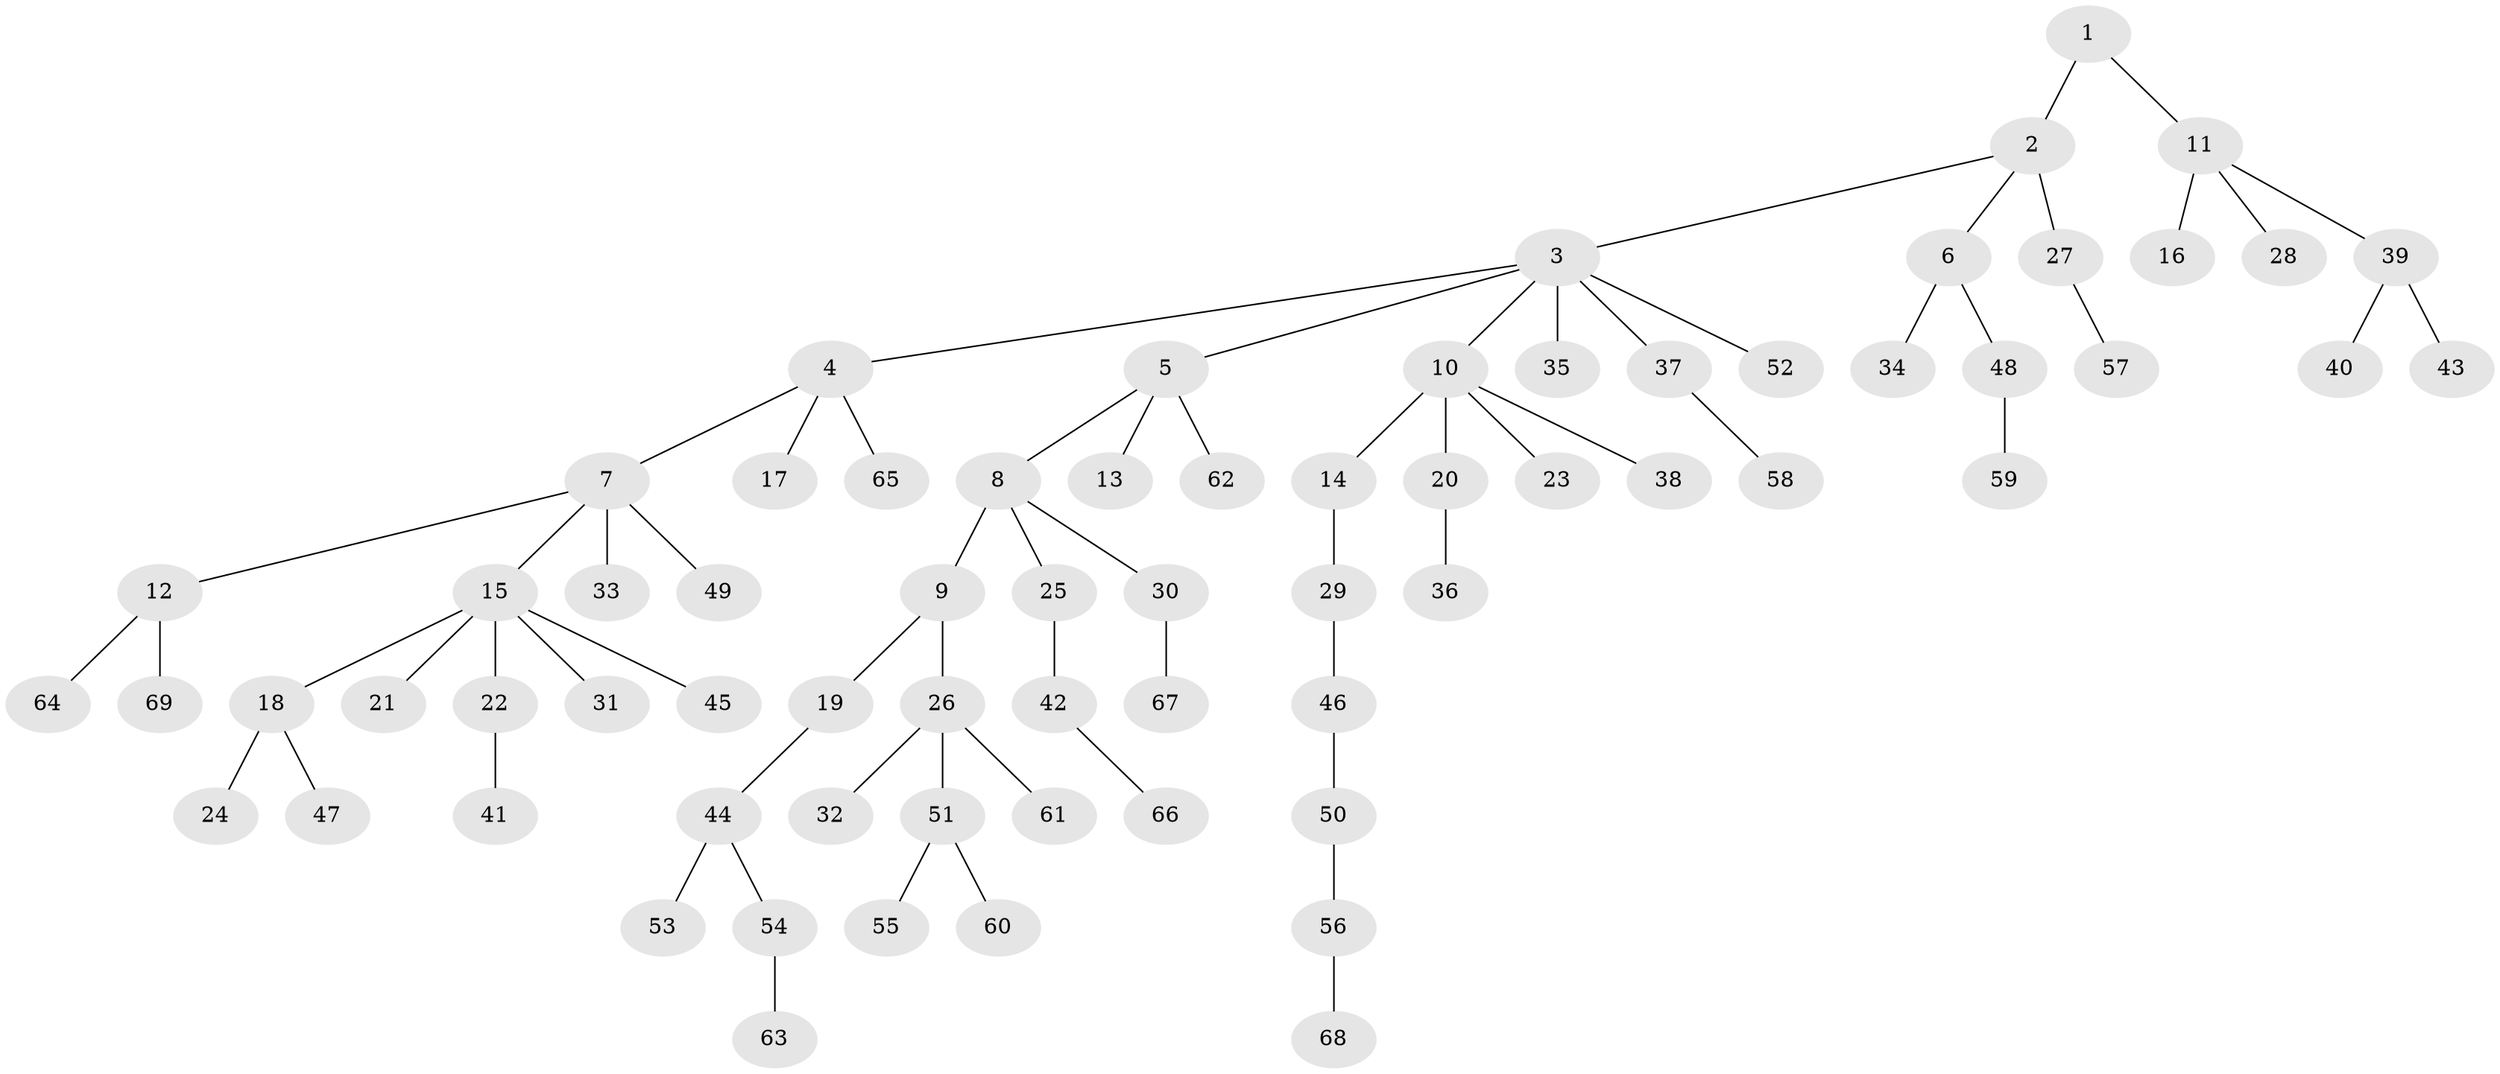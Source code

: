 // Generated by graph-tools (version 1.1) at 2025/15/03/09/25 04:15:21]
// undirected, 69 vertices, 68 edges
graph export_dot {
graph [start="1"]
  node [color=gray90,style=filled];
  1;
  2;
  3;
  4;
  5;
  6;
  7;
  8;
  9;
  10;
  11;
  12;
  13;
  14;
  15;
  16;
  17;
  18;
  19;
  20;
  21;
  22;
  23;
  24;
  25;
  26;
  27;
  28;
  29;
  30;
  31;
  32;
  33;
  34;
  35;
  36;
  37;
  38;
  39;
  40;
  41;
  42;
  43;
  44;
  45;
  46;
  47;
  48;
  49;
  50;
  51;
  52;
  53;
  54;
  55;
  56;
  57;
  58;
  59;
  60;
  61;
  62;
  63;
  64;
  65;
  66;
  67;
  68;
  69;
  1 -- 2;
  1 -- 11;
  2 -- 3;
  2 -- 6;
  2 -- 27;
  3 -- 4;
  3 -- 5;
  3 -- 10;
  3 -- 35;
  3 -- 37;
  3 -- 52;
  4 -- 7;
  4 -- 17;
  4 -- 65;
  5 -- 8;
  5 -- 13;
  5 -- 62;
  6 -- 34;
  6 -- 48;
  7 -- 12;
  7 -- 15;
  7 -- 33;
  7 -- 49;
  8 -- 9;
  8 -- 25;
  8 -- 30;
  9 -- 19;
  9 -- 26;
  10 -- 14;
  10 -- 20;
  10 -- 23;
  10 -- 38;
  11 -- 16;
  11 -- 28;
  11 -- 39;
  12 -- 64;
  12 -- 69;
  14 -- 29;
  15 -- 18;
  15 -- 21;
  15 -- 22;
  15 -- 31;
  15 -- 45;
  18 -- 24;
  18 -- 47;
  19 -- 44;
  20 -- 36;
  22 -- 41;
  25 -- 42;
  26 -- 32;
  26 -- 51;
  26 -- 61;
  27 -- 57;
  29 -- 46;
  30 -- 67;
  37 -- 58;
  39 -- 40;
  39 -- 43;
  42 -- 66;
  44 -- 53;
  44 -- 54;
  46 -- 50;
  48 -- 59;
  50 -- 56;
  51 -- 55;
  51 -- 60;
  54 -- 63;
  56 -- 68;
}
